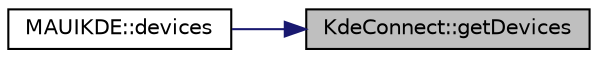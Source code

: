 digraph "KdeConnect::getDevices"
{
 // INTERACTIVE_SVG=YES
 // LATEX_PDF_SIZE
  edge [fontname="Helvetica",fontsize="10",labelfontname="Helvetica",labelfontsize="10"];
  node [fontname="Helvetica",fontsize="10",shape=record];
  rankdir="RL";
  Node3 [label="KdeConnect::getDevices",height=0.2,width=0.4,color="black", fillcolor="grey75", style="filled", fontcolor="black",tooltip=" "];
  Node3 -> Node4 [dir="back",color="midnightblue",fontsize="10",style="solid",fontname="Helvetica"];
  Node4 [label="MAUIKDE::devices",height=0.2,width=0.4,color="black", fillcolor="white", style="filled",URL="$class_m_a_u_i_k_d_e.html#a43cd338c8096a2e49b9d1ec49b264366",tooltip=" "];
}
